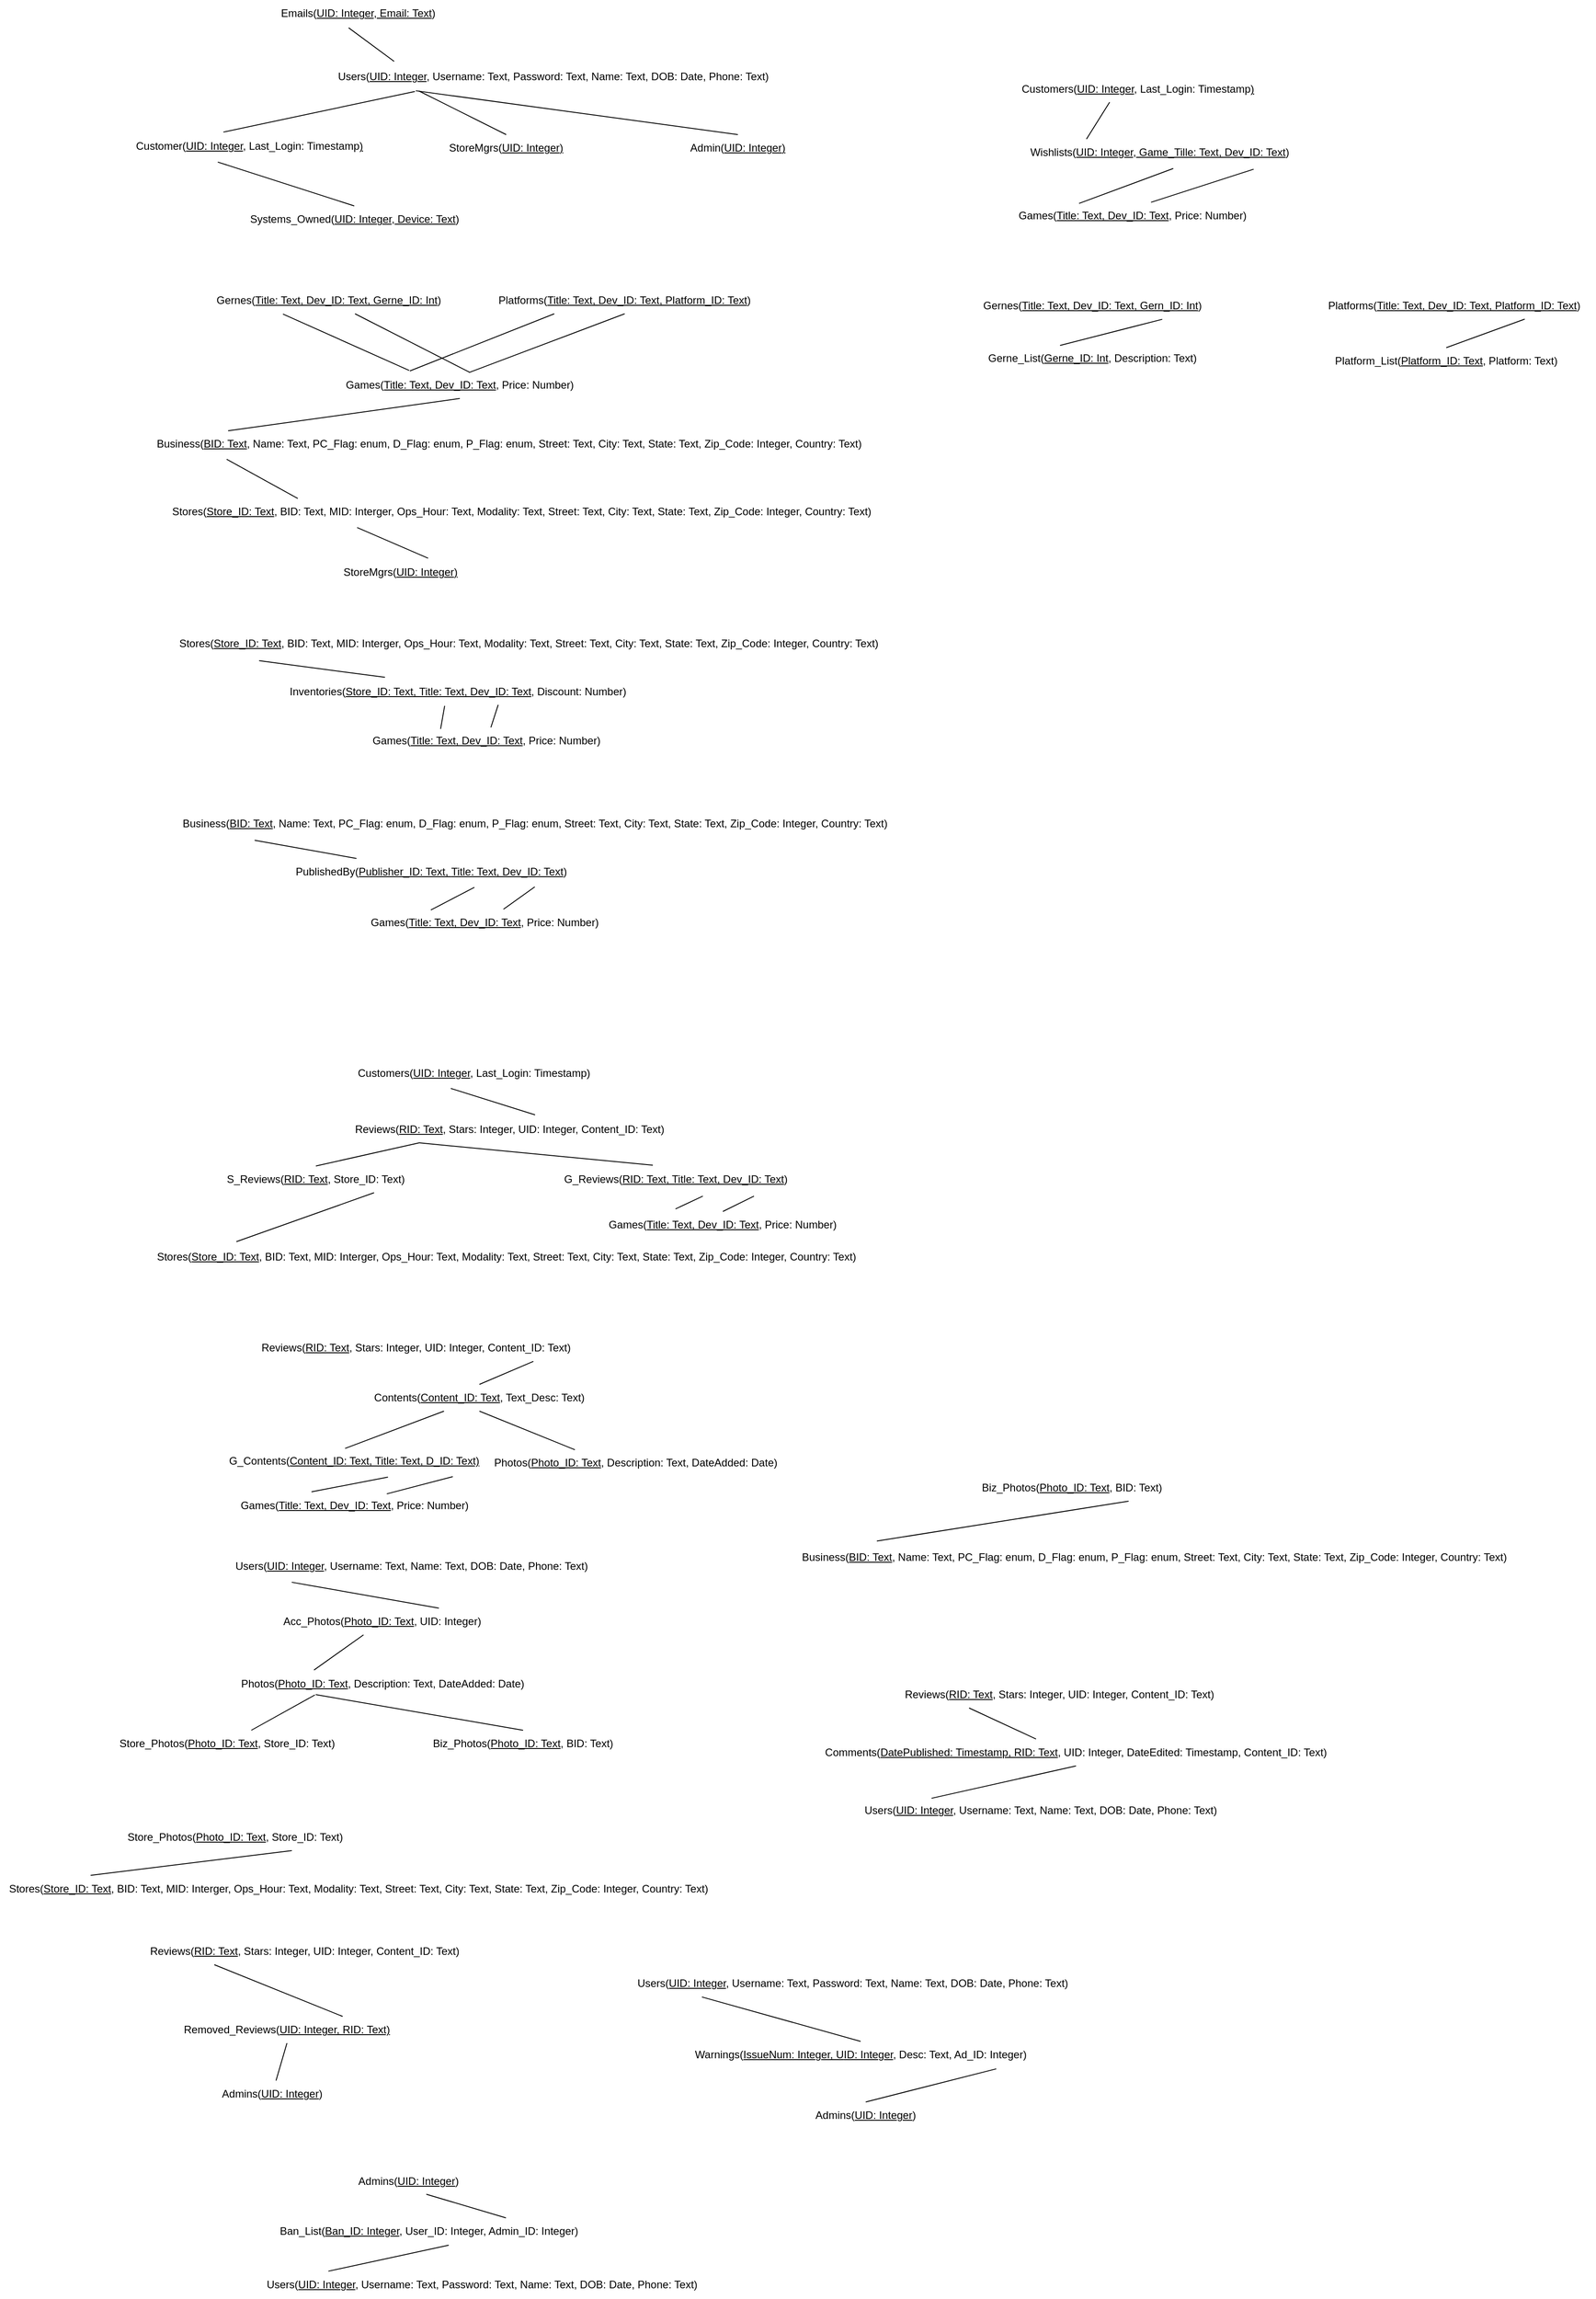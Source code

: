<mxfile>
    <diagram id="R7mboGqaUj7lxMQfJWJF" name="Page-1">
        <mxGraphModel dx="1504" dy="909" grid="0" gridSize="10" guides="1" tooltips="1" connect="1" arrows="1" fold="1" page="0" pageScale="1" pageWidth="850" pageHeight="1100" math="0" shadow="0">
            <root>
                <mxCell id="0"/>
                <mxCell id="1" parent="0"/>
                <mxCell id="2" value="Users(&lt;u&gt;UID: Integer&lt;/u&gt;, Username: Text, Password: Text, Name: Text, DOB: Date, Phone: Text)" style="text;html=1;strokeColor=none;fillColor=none;align=center;verticalAlign=middle;whiteSpace=wrap;rounded=0;" parent="1" vertex="1">
                    <mxGeometry x="224" y="62" width="518" height="30" as="geometry"/>
                </mxCell>
                <mxCell id="5" style="edgeStyle=none;html=1;entryX=0.155;entryY=-0.072;entryDx=0;entryDy=0;endArrow=none;endFill=0;exitX=0.444;exitY=1.039;exitDx=0;exitDy=0;exitPerimeter=0;entryPerimeter=0;" parent="1" source="3" target="2" edge="1">
                    <mxGeometry relative="1" as="geometry"/>
                </mxCell>
                <mxCell id="3" value="Emails(&lt;u&gt;UID: Integer&lt;/u&gt;,&lt;u&gt;&amp;nbsp;Email: Text&lt;/u&gt;)" style="text;html=1;strokeColor=none;fillColor=none;align=center;verticalAlign=middle;whiteSpace=wrap;rounded=0;" parent="1" vertex="1">
                    <mxGeometry x="168" y="-9" width="192" height="30" as="geometry"/>
                </mxCell>
                <mxCell id="105" style="edgeStyle=none;html=1;entryX=0.37;entryY=1.093;entryDx=0;entryDy=0;entryPerimeter=0;endArrow=none;endFill=0;exitX=0.5;exitY=0;exitDx=0;exitDy=0;" parent="1" source="10" target="98" edge="1">
                    <mxGeometry relative="1" as="geometry"/>
                </mxCell>
                <mxCell id="10" value="Systems_Owned(&lt;u&gt;UID: Integer&lt;/u&gt;,&lt;u&gt;&amp;nbsp;Device: Text&lt;/u&gt;)" style="text;html=1;strokeColor=none;fillColor=none;align=center;verticalAlign=middle;whiteSpace=wrap;rounded=0;" parent="1" vertex="1">
                    <mxGeometry x="107.5" y="222" width="304" height="30" as="geometry"/>
                </mxCell>
                <mxCell id="12" value="Business(&lt;u&gt;BID: Text&lt;/u&gt;, Name: Text, PC_Flag: enum, D_Flag: enum, P_Flag: enum, Street: Text, City: Text, State: Text, Zip_Code: Integer, Country: Text)" style="text;html=1;strokeColor=none;fillColor=none;align=center;verticalAlign=middle;whiteSpace=wrap;rounded=0;" parent="1" vertex="1">
                    <mxGeometry x="30" y="474" width="807" height="30" as="geometry"/>
                </mxCell>
                <mxCell id="14" style="edgeStyle=none;html=1;entryX=0.107;entryY=1.072;entryDx=0;entryDy=0;entryPerimeter=0;endArrow=none;endFill=0;exitX=0.187;exitY=0.006;exitDx=0;exitDy=0;exitPerimeter=0;" parent="1" source="13" target="12" edge="1">
                    <mxGeometry relative="1" as="geometry"/>
                </mxCell>
                <mxCell id="13" value="Stores(&lt;u&gt;Store_ID: Text&lt;/u&gt;, BID: Text, MID: Interger, Ops_Hour: Text, Modality: Text, Street: Text, City: Text, State: Text, Zip_Code: Integer, Country: Text)" style="text;html=1;strokeColor=none;fillColor=none;align=center;verticalAlign=middle;whiteSpace=wrap;rounded=0;fontStyle=0" parent="1" vertex="1">
                    <mxGeometry x="46" y="550" width="803" height="30" as="geometry"/>
                </mxCell>
                <mxCell id="16" style="edgeStyle=none;html=1;entryX=0.109;entryY=0.01;entryDx=0;entryDy=0;entryPerimeter=0;endArrow=none;endFill=0;exitX=0.5;exitY=1;exitDx=0;exitDy=0;" parent="1" source="15" target="12" edge="1">
                    <mxGeometry relative="1" as="geometry"/>
                </mxCell>
                <mxCell id="21" style="edgeStyle=none;html=1;entryX=0.308;entryY=1.01;entryDx=0;entryDy=0;entryPerimeter=0;endArrow=none;endFill=0;exitX=0.36;exitY=-0.047;exitDx=0;exitDy=0;exitPerimeter=0;" parent="1" source="15" target="18" edge="1">
                    <mxGeometry relative="1" as="geometry"/>
                </mxCell>
                <mxCell id="22" style="edgeStyle=none;html=1;endArrow=none;endFill=0;exitX=0.528;exitY=0.026;exitDx=0;exitDy=0;exitPerimeter=0;" parent="1" source="15" target="18" edge="1">
                    <mxGeometry relative="1" as="geometry">
                        <mxPoint x="168" y="355" as="sourcePoint"/>
                    </mxGeometry>
                </mxCell>
                <mxCell id="23" style="edgeStyle=none;html=1;entryX=0.25;entryY=1;entryDx=0;entryDy=0;endArrow=none;endFill=0;exitX=0.362;exitY=-0.029;exitDx=0;exitDy=0;exitPerimeter=0;" parent="1" source="15" target="20" edge="1">
                    <mxGeometry relative="1" as="geometry"/>
                </mxCell>
                <mxCell id="24" style="edgeStyle=none;html=1;endArrow=none;endFill=0;exitX=0.526;exitY=0.028;exitDx=0;exitDy=0;exitPerimeter=0;entryX=0.5;entryY=1;entryDx=0;entryDy=0;" parent="1" source="15" target="20" edge="1">
                    <mxGeometry relative="1" as="geometry"/>
                </mxCell>
                <mxCell id="15" value="Games(&lt;u&gt;Title: Text, Dev_ID: Text&lt;/u&gt;, Price: Number)" style="text;html=1;strokeColor=none;fillColor=none;align=center;verticalAlign=middle;whiteSpace=wrap;rounded=0;" parent="1" vertex="1">
                    <mxGeometry x="175" y="408" width="406" height="30" as="geometry"/>
                </mxCell>
                <mxCell id="18" value="Gernes(&lt;u&gt;Title: Text, Dev_ID: Text, Gerne_ID: Int&lt;/u&gt;)" style="text;html=1;strokeColor=none;fillColor=none;align=center;verticalAlign=middle;whiteSpace=wrap;rounded=0;" parent="1" vertex="1">
                    <mxGeometry x="97" y="313" width="268" height="30" as="geometry"/>
                </mxCell>
                <mxCell id="20" value="Platforms(&lt;u&gt;Title: Text, Dev_ID: Text, Platform_ID: Text&lt;/u&gt;)" style="text;html=1;strokeColor=none;fillColor=none;align=center;verticalAlign=middle;whiteSpace=wrap;rounded=0;" parent="1" vertex="1">
                    <mxGeometry x="405" y="313" width="316" height="30" as="geometry"/>
                </mxCell>
                <mxCell id="28" style="edgeStyle=none;html=1;entryX=0.123;entryY=1.139;entryDx=0;entryDy=0;entryPerimeter=0;endArrow=none;endFill=0;exitX=0.298;exitY=-0.04;exitDx=0;exitDy=0;exitPerimeter=0;" parent="1" source="26" target="120" edge="1">
                    <mxGeometry relative="1" as="geometry">
                        <mxPoint x="271.502" y="729.82" as="targetPoint"/>
                    </mxGeometry>
                </mxCell>
                <mxCell id="26" value="Inventories(&lt;u&gt;Store_ID: Text,&amp;nbsp;Title: Text, Dev_ID: Text&lt;/u&gt;, Discount: Number)" style="text;html=1;strokeColor=none;fillColor=none;align=center;verticalAlign=middle;whiteSpace=wrap;rounded=0;" parent="1" vertex="1">
                    <mxGeometry x="173" y="752" width="406" height="30" as="geometry"/>
                </mxCell>
                <mxCell id="30" style="edgeStyle=none;html=1;entryX=0.463;entryY=1.026;entryDx=0;entryDy=0;entryPerimeter=0;endArrow=none;endFill=0;exitX=0.373;exitY=0.057;exitDx=0;exitDy=0;exitPerimeter=0;" parent="1" source="29" target="26" edge="1">
                    <mxGeometry relative="1" as="geometry"/>
                </mxCell>
                <mxCell id="32" style="edgeStyle=none;html=1;entryX=0.611;entryY=0.99;entryDx=0;entryDy=0;entryPerimeter=0;endArrow=none;endFill=0;" parent="1" source="29" target="26" edge="1">
                    <mxGeometry relative="1" as="geometry"/>
                </mxCell>
                <mxCell id="29" value="Games(&lt;u&gt;Title: Text, Dev_ID: Text&lt;/u&gt;, Price: Number)" style="text;html=1;strokeColor=none;fillColor=none;align=center;verticalAlign=middle;whiteSpace=wrap;rounded=0;" parent="1" vertex="1">
                    <mxGeometry x="205" y="807" width="406" height="30" as="geometry"/>
                </mxCell>
                <mxCell id="34" value="Games(&lt;u&gt;Title: Text, Dev_ID: Text&lt;/u&gt;, Price: Number)" style="text;html=1;strokeColor=none;fillColor=none;align=center;verticalAlign=middle;whiteSpace=wrap;rounded=0;" parent="1" vertex="1">
                    <mxGeometry x="203" y="1011" width="406" height="30" as="geometry"/>
                </mxCell>
                <mxCell id="36" style="edgeStyle=none;html=1;entryX=0.351;entryY=0.028;entryDx=0;entryDy=0;entryPerimeter=0;endArrow=none;endFill=0;exitX=0.619;exitY=1.082;exitDx=0;exitDy=0;exitPerimeter=0;" parent="1" source="35" target="34" edge="1">
                    <mxGeometry relative="1" as="geometry"/>
                </mxCell>
                <mxCell id="37" style="edgeStyle=none;html=1;exitX=0.786;exitY=1.063;exitDx=0;exitDy=0;endArrow=none;endFill=0;exitPerimeter=0;" parent="1" source="35" target="34" edge="1">
                    <mxGeometry relative="1" as="geometry"/>
                </mxCell>
                <mxCell id="38" style="edgeStyle=none;html=1;entryX=0.11;entryY=1.12;entryDx=0;entryDy=0;entryPerimeter=0;endArrow=none;endFill=0;" parent="1" source="35" target="121" edge="1">
                    <mxGeometry relative="1" as="geometry">
                        <mxPoint x="229.385" y="929.61" as="targetPoint"/>
                    </mxGeometry>
                </mxCell>
                <mxCell id="35" value="PublishedBy(&lt;u&gt;Publisher_ID: Text,&amp;nbsp;&lt;/u&gt;&lt;u&gt;Title: Text, Dev_ID: Text&lt;/u&gt;)" style="text;html=1;strokeColor=none;fillColor=none;align=center;verticalAlign=middle;whiteSpace=wrap;rounded=0;" parent="1" vertex="1">
                    <mxGeometry x="143" y="954" width="406" height="30" as="geometry"/>
                </mxCell>
                <mxCell id="41" style="edgeStyle=none;html=1;entryX=0.42;entryY=1.067;entryDx=0;entryDy=0;endArrow=none;endFill=0;exitX=0.57;exitY=-0.047;exitDx=0;exitDy=0;exitPerimeter=0;entryPerimeter=0;" parent="1" source="39" target="40" edge="1">
                    <mxGeometry relative="1" as="geometry"/>
                </mxCell>
                <mxCell id="39" value="Reviews(&lt;u&gt;RID: Text&lt;/u&gt;, Stars: Integer, UID: Integer, Content_ID: Text)" style="text;html=1;strokeColor=none;fillColor=none;align=center;verticalAlign=middle;whiteSpace=wrap;rounded=0;" parent="1" vertex="1">
                    <mxGeometry x="231" y="1243" width="406" height="30" as="geometry"/>
                </mxCell>
                <mxCell id="40" value="Customers(&lt;u&gt;UID: Integer&lt;/u&gt;, Last_Login: Timestamp)" style="text;html=1;strokeColor=none;fillColor=none;align=center;verticalAlign=middle;whiteSpace=wrap;rounded=0;" parent="1" vertex="1">
                    <mxGeometry x="231" y="1180" width="326" height="30" as="geometry"/>
                </mxCell>
                <mxCell id="44" style="edgeStyle=none;html=1;entryX=0.25;entryY=1;entryDx=0;entryDy=0;endArrow=none;endFill=0;exitX=0.5;exitY=0;exitDx=0;exitDy=0;" parent="1" source="42" target="39" edge="1">
                    <mxGeometry relative="1" as="geometry"/>
                </mxCell>
                <mxCell id="45" style="edgeStyle=none;html=1;entryX=0.123;entryY=-0.071;entryDx=0;entryDy=0;endArrow=none;endFill=0;exitX=0.75;exitY=1;exitDx=0;exitDy=0;entryPerimeter=0;" parent="1" source="42" target="122" edge="1">
                    <mxGeometry relative="1" as="geometry">
                        <mxPoint x="99.852" y="1356.8" as="targetPoint"/>
                    </mxGeometry>
                </mxCell>
                <mxCell id="42" value="S_Reviews(&lt;u&gt;RID: Text&lt;/u&gt;, Store_ID: Text)" style="text;html=1;strokeColor=none;fillColor=none;align=center;verticalAlign=middle;whiteSpace=wrap;rounded=0;" parent="1" vertex="1">
                    <mxGeometry x="86" y="1299" width="261" height="30" as="geometry"/>
                </mxCell>
                <mxCell id="49" style="edgeStyle=none;html=1;entryX=0.25;entryY=1;entryDx=0;entryDy=0;endArrow=none;endFill=0;exitX=0.403;exitY=-0.028;exitDx=0;exitDy=0;exitPerimeter=0;" parent="1" source="46" target="39" edge="1">
                    <mxGeometry relative="1" as="geometry"/>
                </mxCell>
                <mxCell id="50" style="edgeStyle=none;html=1;entryX=0.369;entryY=-0.094;entryDx=0;entryDy=0;entryPerimeter=0;endArrow=none;endFill=0;exitX=0.613;exitY=1.128;exitDx=0;exitDy=0;exitPerimeter=0;" parent="1" source="46" target="48" edge="1">
                    <mxGeometry relative="1" as="geometry"/>
                </mxCell>
                <mxCell id="51" style="edgeStyle=none;html=1;entryX=0.5;entryY=0;entryDx=0;entryDy=0;endArrow=none;endFill=0;exitX=0.828;exitY=1.128;exitDx=0;exitDy=0;exitPerimeter=0;" parent="1" source="46" target="48" edge="1">
                    <mxGeometry relative="1" as="geometry"/>
                </mxCell>
                <mxCell id="46" value="G_Reviews(&lt;u&gt;RID: Text, Title: Text, Dev_ID: Text&lt;/u&gt;)" style="text;html=1;strokeColor=none;fillColor=none;align=center;verticalAlign=middle;whiteSpace=wrap;rounded=0;" parent="1" vertex="1">
                    <mxGeometry x="487" y="1299" width="267" height="30" as="geometry"/>
                </mxCell>
                <mxCell id="48" value="Games(&lt;u&gt;Title: Text, Dev_ID: Text&lt;/u&gt;, Price: Number)" style="text;html=1;strokeColor=none;fillColor=none;align=center;verticalAlign=middle;whiteSpace=wrap;rounded=0;" parent="1" vertex="1">
                    <mxGeometry x="470.25" y="1350" width="406" height="30" as="geometry"/>
                </mxCell>
                <mxCell id="52" value="Contents(&lt;u&gt;Content_ID: Text&lt;/u&gt;, Text_Desc: Text)" style="text;html=1;strokeColor=none;fillColor=none;align=center;verticalAlign=middle;whiteSpace=wrap;rounded=0;" parent="1" vertex="1">
                    <mxGeometry x="227" y="1544" width="346" height="30" as="geometry"/>
                </mxCell>
                <mxCell id="54" style="edgeStyle=none;html=1;exitX=0.824;exitY=1.006;exitDx=0;exitDy=0;endArrow=none;endFill=0;exitPerimeter=0;entryX=0.5;entryY=0;entryDx=0;entryDy=0;" parent="1" source="53" target="52" edge="1">
                    <mxGeometry relative="1" as="geometry">
                        <mxPoint x="348" y="1542" as="targetPoint"/>
                    </mxGeometry>
                </mxCell>
                <mxCell id="53" value="Reviews(&lt;u&gt;RID: Text&lt;/u&gt;, Stars: Integer, UID: Integer, Content_ID: Text)" style="text;html=1;strokeColor=none;fillColor=none;align=center;verticalAlign=middle;whiteSpace=wrap;rounded=0;" parent="1" vertex="1">
                    <mxGeometry x="126" y="1488" width="406" height="30" as="geometry"/>
                </mxCell>
                <mxCell id="56" value="Photos(&lt;u&gt;Photo_ID: Text&lt;/u&gt;, Description: Text, DateAdded: Date)" style="text;html=1;align=center;verticalAlign=middle;resizable=0;points=[];autosize=1;strokeColor=none;fillColor=none;" parent="1" vertex="1">
                    <mxGeometry x="407" y="1619" width="336" height="26" as="geometry"/>
                </mxCell>
                <mxCell id="57" value="" style="endArrow=none;html=1;entryX=0.5;entryY=1;entryDx=0;entryDy=0;exitX=0.298;exitY=-0.064;exitDx=0;exitDy=0;exitPerimeter=0;" parent="1" source="56" target="52" edge="1">
                    <mxGeometry width="50" height="50" relative="1" as="geometry">
                        <mxPoint x="454" y="1635" as="sourcePoint"/>
                        <mxPoint x="504" y="1585" as="targetPoint"/>
                    </mxGeometry>
                </mxCell>
                <mxCell id="60" style="edgeStyle=none;html=1;endArrow=none;endFill=0;exitX=0.465;exitY=0.028;exitDx=0;exitDy=0;exitPerimeter=0;" parent="1" source="59" target="52" edge="1">
                    <mxGeometry relative="1" as="geometry"/>
                </mxCell>
                <mxCell id="59" value="G_Contents(&lt;u&gt;Content_ID: Text, Title: Text, D_ID: Text)&lt;/u&gt;" style="text;html=1;strokeColor=none;fillColor=none;align=center;verticalAlign=middle;whiteSpace=wrap;rounded=0;" parent="1" vertex="1">
                    <mxGeometry x="114" y="1615" width="291" height="30" as="geometry"/>
                </mxCell>
                <mxCell id="62" style="edgeStyle=none;html=1;entryX=0.63;entryY=1.1;entryDx=0;entryDy=0;entryPerimeter=0;endArrow=none;endFill=0;exitX=0.382;exitY=-0.017;exitDx=0;exitDy=0;exitPerimeter=0;" parent="1" source="61" target="59" edge="1">
                    <mxGeometry relative="1" as="geometry"/>
                </mxCell>
                <mxCell id="63" style="edgeStyle=none;html=1;entryX=0.88;entryY=1.083;entryDx=0;entryDy=0;entryPerimeter=0;endArrow=none;endFill=0;exitX=0.59;exitY=0.06;exitDx=0;exitDy=0;exitPerimeter=0;" parent="1" source="61" target="59" edge="1">
                    <mxGeometry relative="1" as="geometry">
                        <mxPoint x="387" y="1674" as="sourcePoint"/>
                    </mxGeometry>
                </mxCell>
                <mxCell id="61" value="Games(&lt;u&gt;Title: Text, Dev_ID: Text&lt;/u&gt;, Price: Number)" style="text;html=1;strokeColor=none;fillColor=none;align=center;verticalAlign=middle;whiteSpace=wrap;rounded=0;" parent="1" vertex="1">
                    <mxGeometry x="56.5" y="1665" width="406" height="30" as="geometry"/>
                </mxCell>
                <mxCell id="66" value="Reviews(&lt;u&gt;RID: Text&lt;/u&gt;, Stars: Integer, UID: Integer, Content_ID: Text)" style="text;html=1;strokeColor=none;fillColor=none;align=center;verticalAlign=middle;whiteSpace=wrap;rounded=0;" parent="1" vertex="1">
                    <mxGeometry x="1" y="2165" width="406" height="30" as="geometry"/>
                </mxCell>
                <mxCell id="67" value="Admins(&lt;u&gt;UID: Integer&lt;/u&gt;)" style="text;html=1;strokeColor=none;fillColor=none;align=center;verticalAlign=middle;whiteSpace=wrap;rounded=0;" parent="1" vertex="1">
                    <mxGeometry x="90.75" y="2325" width="153.25" height="30" as="geometry"/>
                </mxCell>
                <mxCell id="70" value="" style="edgeStyle=none;html=1;endArrow=none;endFill=0;entryX=0.25;entryY=1;entryDx=0;entryDy=0;exitX=0.75;exitY=0;exitDx=0;exitDy=0;" parent="1" source="68" target="66" edge="1">
                    <mxGeometry relative="1" as="geometry"/>
                </mxCell>
                <mxCell id="71" value="" style="edgeStyle=none;html=1;endArrow=none;endFill=0;exitX=0.5;exitY=1;exitDx=0;exitDy=0;" parent="1" source="68" target="67" edge="1">
                    <mxGeometry relative="1" as="geometry"/>
                </mxCell>
                <mxCell id="68" value="Removed_Reviews(&lt;u&gt;UID: Integer, RID: Text)&lt;br&gt;&lt;/u&gt;" style="text;html=1;strokeColor=none;fillColor=none;align=center;verticalAlign=middle;whiteSpace=wrap;rounded=0;" parent="1" vertex="1">
                    <mxGeometry x="59" y="2253" width="250" height="30" as="geometry"/>
                </mxCell>
                <mxCell id="73" style="edgeStyle=none;html=1;entryX=0.27;entryY=1.094;entryDx=0;entryDy=0;entryPerimeter=0;endArrow=none;endFill=0;exitX=0.666;exitY=-0.028;exitDx=0;exitDy=0;exitPerimeter=0;" parent="1" source="106" target="13" edge="1">
                    <mxGeometry relative="1" as="geometry">
                        <mxPoint x="261.443" y="608.6" as="sourcePoint"/>
                    </mxGeometry>
                </mxCell>
                <mxCell id="80" style="edgeStyle=none;html=1;entryX=0.5;entryY=0;entryDx=0;entryDy=0;exitX=0.777;exitY=1.027;exitDx=0;exitDy=0;exitPerimeter=0;endArrow=none;endFill=0;" parent="1" source="78" target="79" edge="1">
                    <mxGeometry relative="1" as="geometry"/>
                </mxCell>
                <mxCell id="82" style="edgeStyle=none;html=1;entryX=0.164;entryY=1.006;entryDx=0;entryDy=0;endArrow=none;endFill=0;exitX=0.5;exitY=0;exitDx=0;exitDy=0;entryPerimeter=0;" parent="1" source="78" target="107" edge="1">
                    <mxGeometry relative="1" as="geometry">
                        <mxPoint x="177.978" y="2237.01" as="targetPoint"/>
                    </mxGeometry>
                </mxCell>
                <mxCell id="78" value="Warnings(&lt;u&gt;IssueNum: Integer, U&lt;/u&gt;&lt;u&gt;ID: Integer&lt;/u&gt;, Desc: Text, Ad_ID: Integer)" style="text;html=1;strokeColor=none;fillColor=none;align=center;verticalAlign=middle;whiteSpace=wrap;rounded=0;" parent="1" vertex="1">
                    <mxGeometry x="553" y="2281" width="549.5" height="30" as="geometry"/>
                </mxCell>
                <mxCell id="79" value="Admins(&lt;u&gt;UID: Integer&lt;/u&gt;)" style="text;html=1;strokeColor=none;fillColor=none;align=center;verticalAlign=middle;whiteSpace=wrap;rounded=0;" parent="1" vertex="1">
                    <mxGeometry x="712" y="2349" width="243" height="30" as="geometry"/>
                </mxCell>
                <mxCell id="91" value="Reviews(&lt;u&gt;RID: Text&lt;/u&gt;, Stars: Integer, UID: Integer, Content_ID: Text)" style="text;html=1;strokeColor=none;fillColor=none;align=center;verticalAlign=middle;whiteSpace=wrap;rounded=0;" parent="1" vertex="1">
                    <mxGeometry x="848" y="1877" width="406" height="30" as="geometry"/>
                </mxCell>
                <mxCell id="94" style="edgeStyle=none;html=1;entryX=0.25;entryY=1;entryDx=0;entryDy=0;endArrow=none;endFill=0;exitX=0.423;exitY=-0.007;exitDx=0;exitDy=0;exitPerimeter=0;" parent="1" source="92" target="91" edge="1">
                    <mxGeometry relative="1" as="geometry"/>
                </mxCell>
                <mxCell id="96" style="edgeStyle=none;html=1;entryX=0.212;entryY=0.044;entryDx=0;entryDy=0;endArrow=none;endFill=0;entryPerimeter=0;exitX=0.5;exitY=1;exitDx=0;exitDy=0;" parent="1" source="92" target="123" edge="1">
                    <mxGeometry relative="1" as="geometry">
                        <mxPoint x="1050" y="1974" as="sourcePoint"/>
                        <mxPoint x="996.5" y="2007" as="targetPoint"/>
                    </mxGeometry>
                </mxCell>
                <mxCell id="92" value="Comments(&lt;u&gt;DatePublished: Timestamp, RID: Text&lt;/u&gt;, UID: Integer, DateEdited: Timestamp, Content_ID: Text)" style="text;html=1;strokeColor=none;fillColor=none;align=center;verticalAlign=middle;whiteSpace=wrap;rounded=0;" parent="1" vertex="1">
                    <mxGeometry x="778" y="1942" width="583" height="30" as="geometry"/>
                </mxCell>
                <mxCell id="101" style="edgeStyle=none;html=1;entryX=0.2;entryY=1.053;entryDx=0;entryDy=0;endArrow=none;endFill=0;exitX=0.393;exitY=-0.027;exitDx=0;exitDy=0;exitPerimeter=0;entryPerimeter=0;" parent="1" source="98" target="2" edge="1">
                    <mxGeometry relative="1" as="geometry"/>
                </mxCell>
                <mxCell id="98" value="Customer(&lt;u&gt;UID: Integer&lt;/u&gt;, Last_Login: Timestamp&lt;u&gt;)&lt;/u&gt;" style="text;html=1;strokeColor=none;fillColor=none;align=center;verticalAlign=middle;whiteSpace=wrap;rounded=0;" parent="1" vertex="1">
                    <mxGeometry x="5" y="140" width="274" height="30" as="geometry"/>
                </mxCell>
                <mxCell id="102" style="edgeStyle=none;html=1;endArrow=none;endFill=0;exitX=0.5;exitY=0;exitDx=0;exitDy=0;" parent="1" source="99" edge="1">
                    <mxGeometry relative="1" as="geometry">
                        <mxPoint x="332" y="93" as="targetPoint"/>
                    </mxGeometry>
                </mxCell>
                <mxCell id="99" value="StoreMgrs(&lt;u&gt;UID: Integer&lt;/u&gt;&lt;u&gt;)&lt;/u&gt;" style="text;html=1;strokeColor=none;fillColor=none;align=center;verticalAlign=middle;whiteSpace=wrap;rounded=0;" parent="1" vertex="1">
                    <mxGeometry x="293" y="142" width="274" height="30" as="geometry"/>
                </mxCell>
                <mxCell id="103" style="edgeStyle=none;html=1;endArrow=none;endFill=0;exitX=0.5;exitY=0;exitDx=0;exitDy=0;entryX=0.202;entryY=1.027;entryDx=0;entryDy=0;entryPerimeter=0;" parent="1" source="100" target="2" edge="1">
                    <mxGeometry relative="1" as="geometry">
                        <mxPoint x="235.2" y="100" as="targetPoint"/>
                    </mxGeometry>
                </mxCell>
                <mxCell id="100" value="Admin(&lt;u&gt;UID: Integer&lt;/u&gt;&lt;u&gt;)&lt;/u&gt;" style="text;html=1;strokeColor=none;fillColor=none;align=center;verticalAlign=middle;whiteSpace=wrap;rounded=0;" parent="1" vertex="1">
                    <mxGeometry x="553" y="142" width="274" height="30" as="geometry"/>
                </mxCell>
                <mxCell id="106" value="StoreMgrs(&lt;u&gt;UID: Integer&lt;/u&gt;&lt;u&gt;)&lt;/u&gt;" style="text;html=1;strokeColor=none;fillColor=none;align=center;verticalAlign=middle;whiteSpace=wrap;rounded=0;" parent="1" vertex="1">
                    <mxGeometry x="215.5" y="618" width="190.5" height="30" as="geometry"/>
                </mxCell>
                <mxCell id="107" value="Users(&lt;u&gt;UID: Integer&lt;/u&gt;, Username: Text, Password: Text, Name: Text, DOB: Date, Phone: Text)" style="text;html=1;strokeColor=none;fillColor=none;align=center;verticalAlign=middle;whiteSpace=wrap;rounded=0;" parent="1" vertex="1">
                    <mxGeometry x="567" y="2201" width="504" height="30" as="geometry"/>
                </mxCell>
                <mxCell id="108" value="Users(&lt;u&gt;UID: Integer&lt;/u&gt;, Username: Text, Password: Text, Name: Text, DOB: Date, Phone: Text)" style="text;html=1;strokeColor=none;fillColor=none;align=center;verticalAlign=middle;whiteSpace=wrap;rounded=0;" parent="1" vertex="1">
                    <mxGeometry x="136" y="2539" width="534" height="30" as="geometry"/>
                </mxCell>
                <mxCell id="112" style="edgeStyle=none;html=1;entryX=0.75;entryY=0;entryDx=0;entryDy=0;endArrow=none;endFill=0;exitX=0.582;exitY=0.983;exitDx=0;exitDy=0;exitPerimeter=0;" parent="1" source="109" target="110" edge="1">
                    <mxGeometry relative="1" as="geometry"/>
                </mxCell>
                <mxCell id="109" value="Admins(&lt;u&gt;UID: Integer&lt;/u&gt;)" style="text;html=1;strokeColor=none;fillColor=none;align=center;verticalAlign=middle;whiteSpace=wrap;rounded=0;" parent="1" vertex="1">
                    <mxGeometry x="199" y="2423" width="243" height="30" as="geometry"/>
                </mxCell>
                <mxCell id="111" style="edgeStyle=none;html=1;entryX=0.177;entryY=-0.006;entryDx=0;entryDy=0;endArrow=none;endFill=0;exitX=0.564;exitY=1.02;exitDx=0;exitDy=0;exitPerimeter=0;entryPerimeter=0;" parent="1" source="110" target="108" edge="1">
                    <mxGeometry relative="1" as="geometry"/>
                </mxCell>
                <mxCell id="110" value="Ban_List(&lt;u&gt;Ban_ID: Integer&lt;/u&gt;, User_ID: Integer, Admin_ID: Integer)" style="text;html=1;strokeColor=none;fillColor=none;align=center;verticalAlign=middle;whiteSpace=wrap;rounded=0;" parent="1" vertex="1">
                    <mxGeometry x="171" y="2479" width="345" height="30" as="geometry"/>
                </mxCell>
                <mxCell id="117" style="edgeStyle=none;html=1;entryX=0.384;entryY=0.987;entryDx=0;entryDy=0;entryPerimeter=0;endArrow=none;endFill=0;exitX=0.25;exitY=0;exitDx=0;exitDy=0;" parent="1" source="113" target="114" edge="1">
                    <mxGeometry relative="1" as="geometry"/>
                </mxCell>
                <mxCell id="118" style="edgeStyle=none;html=1;entryX=0.352;entryY=0.04;entryDx=0;entryDy=0;entryPerimeter=0;endArrow=none;endFill=0;exitX=0.546;exitY=1.1;exitDx=0;exitDy=0;exitPerimeter=0;" parent="1" source="113" target="116" edge="1">
                    <mxGeometry relative="1" as="geometry">
                        <mxPoint x="1165" y="172" as="sourcePoint"/>
                    </mxGeometry>
                </mxCell>
                <mxCell id="119" style="edgeStyle=none;html=1;endArrow=none;endFill=0;exitX=0.82;exitY=1.127;exitDx=0;exitDy=0;exitPerimeter=0;entryX=0.551;entryY=-0.002;entryDx=0;entryDy=0;entryPerimeter=0;" parent="1" source="113" target="116" edge="1">
                    <mxGeometry relative="1" as="geometry"/>
                </mxCell>
                <mxCell id="113" value="Wishlists(&lt;u&gt;UID: Integer&lt;/u&gt;,&lt;u&gt;&amp;nbsp;Game_Tille: Text, Dev_ID: Text&lt;/u&gt;)" style="text;html=1;strokeColor=none;fillColor=none;align=center;verticalAlign=middle;whiteSpace=wrap;rounded=0;" parent="1" vertex="1">
                    <mxGeometry x="999" y="147" width="329" height="30" as="geometry"/>
                </mxCell>
                <mxCell id="114" value="Customers(&lt;u&gt;UID: Integer&lt;/u&gt;, Last_Login: Timestamp&lt;u&gt;)&lt;/u&gt;" style="text;html=1;strokeColor=none;fillColor=none;align=center;verticalAlign=middle;whiteSpace=wrap;rounded=0;" parent="1" vertex="1">
                    <mxGeometry x="1002" y="76" width="274" height="30" as="geometry"/>
                </mxCell>
                <mxCell id="116" value="Games(&lt;u&gt;Title: Text, Dev_ID: Text&lt;/u&gt;, Price: Number)" style="text;html=1;strokeColor=none;fillColor=none;align=center;verticalAlign=middle;whiteSpace=wrap;rounded=0;" parent="1" vertex="1">
                    <mxGeometry x="930" y="218" width="406" height="30" as="geometry"/>
                </mxCell>
                <mxCell id="120" value="Stores(&lt;u&gt;Store_ID: Text&lt;/u&gt;, BID: Text, MID: Interger, Ops_Hour: Text, Modality: Text, Street: Text, City: Text, State: Text, Zip_Code: Integer, Country: Text)" style="text;html=1;strokeColor=none;fillColor=none;align=center;verticalAlign=middle;whiteSpace=wrap;rounded=0;fontStyle=0" parent="1" vertex="1">
                    <mxGeometry x="54" y="698" width="803" height="30" as="geometry"/>
                </mxCell>
                <mxCell id="121" value="Business(&lt;u&gt;BID: Text&lt;/u&gt;, Name: Text, PC_Flag: enum, D_Flag: enum, P_Flag: enum, Street: Text, City: Text, State: Text, Zip_Code: Integer, Country: Text)" style="text;html=1;strokeColor=none;fillColor=none;align=center;verticalAlign=middle;whiteSpace=wrap;rounded=0;" parent="1" vertex="1">
                    <mxGeometry x="59" y="900" width="807" height="30" as="geometry"/>
                </mxCell>
                <mxCell id="122" value="Stores(&lt;u&gt;Store_ID: Text&lt;/u&gt;, BID: Text, MID: Interger, Ops_Hour: Text, Modality: Text, Street: Text, City: Text, State: Text, Zip_Code: Integer, Country: Text)" style="text;html=1;strokeColor=none;fillColor=none;align=center;verticalAlign=middle;whiteSpace=wrap;rounded=0;fontStyle=0" parent="1" vertex="1">
                    <mxGeometry x="28.5" y="1386" width="803" height="30" as="geometry"/>
                </mxCell>
                <mxCell id="123" value="Users(&lt;u&gt;UID: Integer&lt;/u&gt;, Username: Text, Name: Text, DOB: Date, Phone: Text)" style="text;html=1;strokeColor=none;fillColor=none;align=center;verticalAlign=middle;whiteSpace=wrap;rounded=0;" parent="1" vertex="1">
                    <mxGeometry x="817" y="2007" width="426" height="30" as="geometry"/>
                </mxCell>
                <mxCell id="125" value="Photos(&lt;u&gt;Photo_ID: Text&lt;/u&gt;, Description: Text, DateAdded: Date)" style="text;html=1;align=center;verticalAlign=middle;resizable=0;points=[];autosize=1;strokeColor=none;fillColor=none;" parent="1" vertex="1">
                    <mxGeometry x="123" y="1867" width="336" height="26" as="geometry"/>
                </mxCell>
                <mxCell id="131" style="edgeStyle=none;html=1;endArrow=none;endFill=0;entryX=0.275;entryY=0.976;entryDx=0;entryDy=0;entryPerimeter=0;" parent="1" source="126" target="125" edge="1">
                    <mxGeometry relative="1" as="geometry">
                        <mxPoint x="215" y="1889" as="targetPoint"/>
                    </mxGeometry>
                </mxCell>
                <mxCell id="136" style="edgeStyle=none;html=1;entryX=0.126;entryY=-0.007;entryDx=0;entryDy=0;entryPerimeter=0;endArrow=none;endFill=0;exitX=0.75;exitY=1;exitDx=0;exitDy=0;" parent="1" source="137" target="135" edge="1">
                    <mxGeometry relative="1" as="geometry"/>
                </mxCell>
                <mxCell id="126" value="Store_Photos(&lt;u&gt;Photo_ID: Text&lt;/u&gt;, Store_ID: Text)" style="text;html=1;strokeColor=none;fillColor=none;align=center;verticalAlign=middle;whiteSpace=wrap;rounded=0;" parent="1" vertex="1">
                    <mxGeometry x="-10" y="1932" width="254" height="30" as="geometry"/>
                </mxCell>
                <mxCell id="132" style="edgeStyle=none;html=1;endArrow=none;endFill=0;exitX=0.5;exitY=0;exitDx=0;exitDy=0;" parent="1" source="127" edge="1">
                    <mxGeometry relative="1" as="geometry">
                        <mxPoint x="216.333" y="1892.0" as="targetPoint"/>
                    </mxGeometry>
                </mxCell>
                <mxCell id="127" value="Biz_Photos(&lt;u&gt;Photo_ID: Text&lt;/u&gt;, BID: Text)" style="text;html=1;strokeColor=none;fillColor=none;align=center;verticalAlign=middle;whiteSpace=wrap;rounded=0;" parent="1" vertex="1">
                    <mxGeometry x="322" y="1932" width="254" height="30" as="geometry"/>
                </mxCell>
                <mxCell id="130" style="edgeStyle=none;html=1;entryX=0.272;entryY=-0.098;entryDx=0;entryDy=0;entryPerimeter=0;endArrow=none;endFill=0;" parent="1" source="128" target="125" edge="1">
                    <mxGeometry relative="1" as="geometry"/>
                </mxCell>
                <mxCell id="134" style="edgeStyle=none;html=1;entryX=0.184;entryY=1.098;entryDx=0;entryDy=0;entryPerimeter=0;endArrow=none;endFill=0;exitX=0.75;exitY=0;exitDx=0;exitDy=0;" parent="1" source="128" target="133" edge="1">
                    <mxGeometry relative="1" as="geometry"/>
                </mxCell>
                <mxCell id="128" value="Acc_Photos(&lt;u&gt;Photo_ID: Text&lt;/u&gt;, UID: Integer)" style="text;html=1;strokeColor=none;fillColor=none;align=center;verticalAlign=middle;whiteSpace=wrap;rounded=0;" parent="1" vertex="1">
                    <mxGeometry x="164" y="1795" width="254" height="30" as="geometry"/>
                </mxCell>
                <mxCell id="133" value="Users(&lt;u&gt;UID: Integer&lt;/u&gt;, Username: Text, Name: Text, DOB: Date, Phone: Text)" style="text;html=1;strokeColor=none;fillColor=none;align=center;verticalAlign=middle;whiteSpace=wrap;rounded=0;" parent="1" vertex="1">
                    <mxGeometry x="111" y="1733" width="426" height="30" as="geometry"/>
                </mxCell>
                <mxCell id="135" value="Stores(&lt;u&gt;Store_ID: Text&lt;/u&gt;, BID: Text, MID: Interger, Ops_Hour: Text, Modality: Text, Street: Text, City: Text, State: Text, Zip_Code: Integer, Country: Text)" style="text;html=1;strokeColor=none;fillColor=none;align=center;verticalAlign=middle;whiteSpace=wrap;rounded=0;fontStyle=0" parent="1" vertex="1">
                    <mxGeometry x="-137.5" y="2095" width="803" height="30" as="geometry"/>
                </mxCell>
                <mxCell id="137" value="Store_Photos(&lt;u&gt;Photo_ID: Text&lt;/u&gt;, Store_ID: Text)" style="text;html=1;strokeColor=none;fillColor=none;align=center;verticalAlign=middle;whiteSpace=wrap;rounded=0;" parent="1" vertex="1">
                    <mxGeometry x="-1" y="2037" width="254" height="30" as="geometry"/>
                </mxCell>
                <mxCell id="140" style="edgeStyle=none;html=1;entryX=0.114;entryY=-0.108;entryDx=0;entryDy=0;entryPerimeter=0;endArrow=none;endFill=0;exitX=0.75;exitY=1;exitDx=0;exitDy=0;" parent="1" source="138" target="139" edge="1">
                    <mxGeometry relative="1" as="geometry"/>
                </mxCell>
                <mxCell id="138" value="Biz_Photos(&lt;u&gt;Photo_ID: Text&lt;/u&gt;, BID: Text)" style="text;html=1;strokeColor=none;fillColor=none;align=center;verticalAlign=middle;whiteSpace=wrap;rounded=0;" parent="1" vertex="1">
                    <mxGeometry x="938" y="1645" width="254" height="30" as="geometry"/>
                </mxCell>
                <mxCell id="139" value="Business(&lt;u&gt;BID: Text&lt;/u&gt;, Name: Text, PC_Flag: enum, D_Flag: enum, P_Flag: enum, Street: Text, City: Text, State: Text, Zip_Code: Integer, Country: Text)" style="text;html=1;strokeColor=none;fillColor=none;align=center;verticalAlign=middle;whiteSpace=wrap;rounded=0;" parent="1" vertex="1">
                    <mxGeometry x="754" y="1723" width="807" height="30" as="geometry"/>
                </mxCell>
                <mxCell id="143" style="edgeStyle=none;html=1;endArrow=none;endFill=0;entryX=0.363;entryY=0.017;entryDx=0;entryDy=0;entryPerimeter=0;exitX=0.792;exitY=1.006;exitDx=0;exitDy=0;exitPerimeter=0;" parent="1" source="141" target="142" edge="1">
                    <mxGeometry relative="1" as="geometry"/>
                </mxCell>
                <mxCell id="141" value="Gernes(&lt;u&gt;Title: Text, Dev_ID: Text, Gern_ID: Int&lt;/u&gt;)" style="text;html=1;strokeColor=none;fillColor=none;align=center;verticalAlign=middle;whiteSpace=wrap;rounded=0;" parent="1" vertex="1">
                    <mxGeometry x="954" y="319" width="268" height="30" as="geometry"/>
                </mxCell>
                <mxCell id="142" value="Gerne_List(&lt;u&gt;Gerne_ID: Int&lt;/u&gt;, Description: Text)" style="text;html=1;strokeColor=none;fillColor=none;align=center;verticalAlign=middle;whiteSpace=wrap;rounded=0;" parent="1" vertex="1">
                    <mxGeometry x="955" y="378" width="266" height="30" as="geometry"/>
                </mxCell>
                <mxCell id="144" value="Platforms(&lt;u&gt;Title: Text, Dev_ID: Text, Platform_ID: Text&lt;/u&gt;)" style="text;html=1;strokeColor=none;fillColor=none;align=center;verticalAlign=middle;whiteSpace=wrap;rounded=0;" parent="1" vertex="1">
                    <mxGeometry x="1336" y="319" width="316" height="30" as="geometry"/>
                </mxCell>
                <mxCell id="146" style="edgeStyle=none;html=1;entryX=0.75;entryY=1;entryDx=0;entryDy=0;endArrow=none;endFill=0;exitX=0.5;exitY=0;exitDx=0;exitDy=0;" parent="1" source="145" target="144" edge="1">
                    <mxGeometry relative="1" as="geometry"/>
                </mxCell>
                <mxCell id="145" value="Platform_List(&lt;u&gt;Platform_ID: Text&lt;/u&gt;, Platform: Text)" style="text;html=1;strokeColor=none;fillColor=none;align=center;verticalAlign=middle;whiteSpace=wrap;rounded=0;" parent="1" vertex="1">
                    <mxGeometry x="1352" y="381" width="266" height="30" as="geometry"/>
                </mxCell>
            </root>
        </mxGraphModel>
    </diagram>
</mxfile>